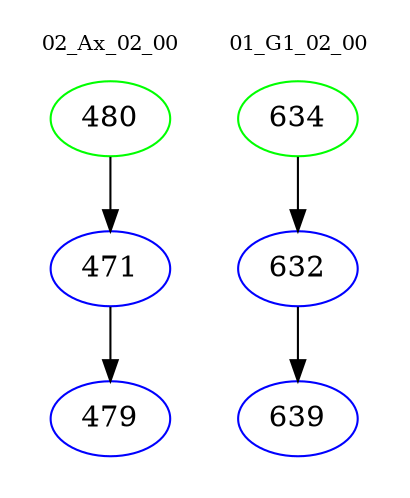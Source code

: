 digraph{
subgraph cluster_0 {
color = white
label = "02_Ax_02_00";
fontsize=10;
T0_480 [label="480", color="green"]
T0_480 -> T0_471 [color="black"]
T0_471 [label="471", color="blue"]
T0_471 -> T0_479 [color="black"]
T0_479 [label="479", color="blue"]
}
subgraph cluster_1 {
color = white
label = "01_G1_02_00";
fontsize=10;
T1_634 [label="634", color="green"]
T1_634 -> T1_632 [color="black"]
T1_632 [label="632", color="blue"]
T1_632 -> T1_639 [color="black"]
T1_639 [label="639", color="blue"]
}
}
